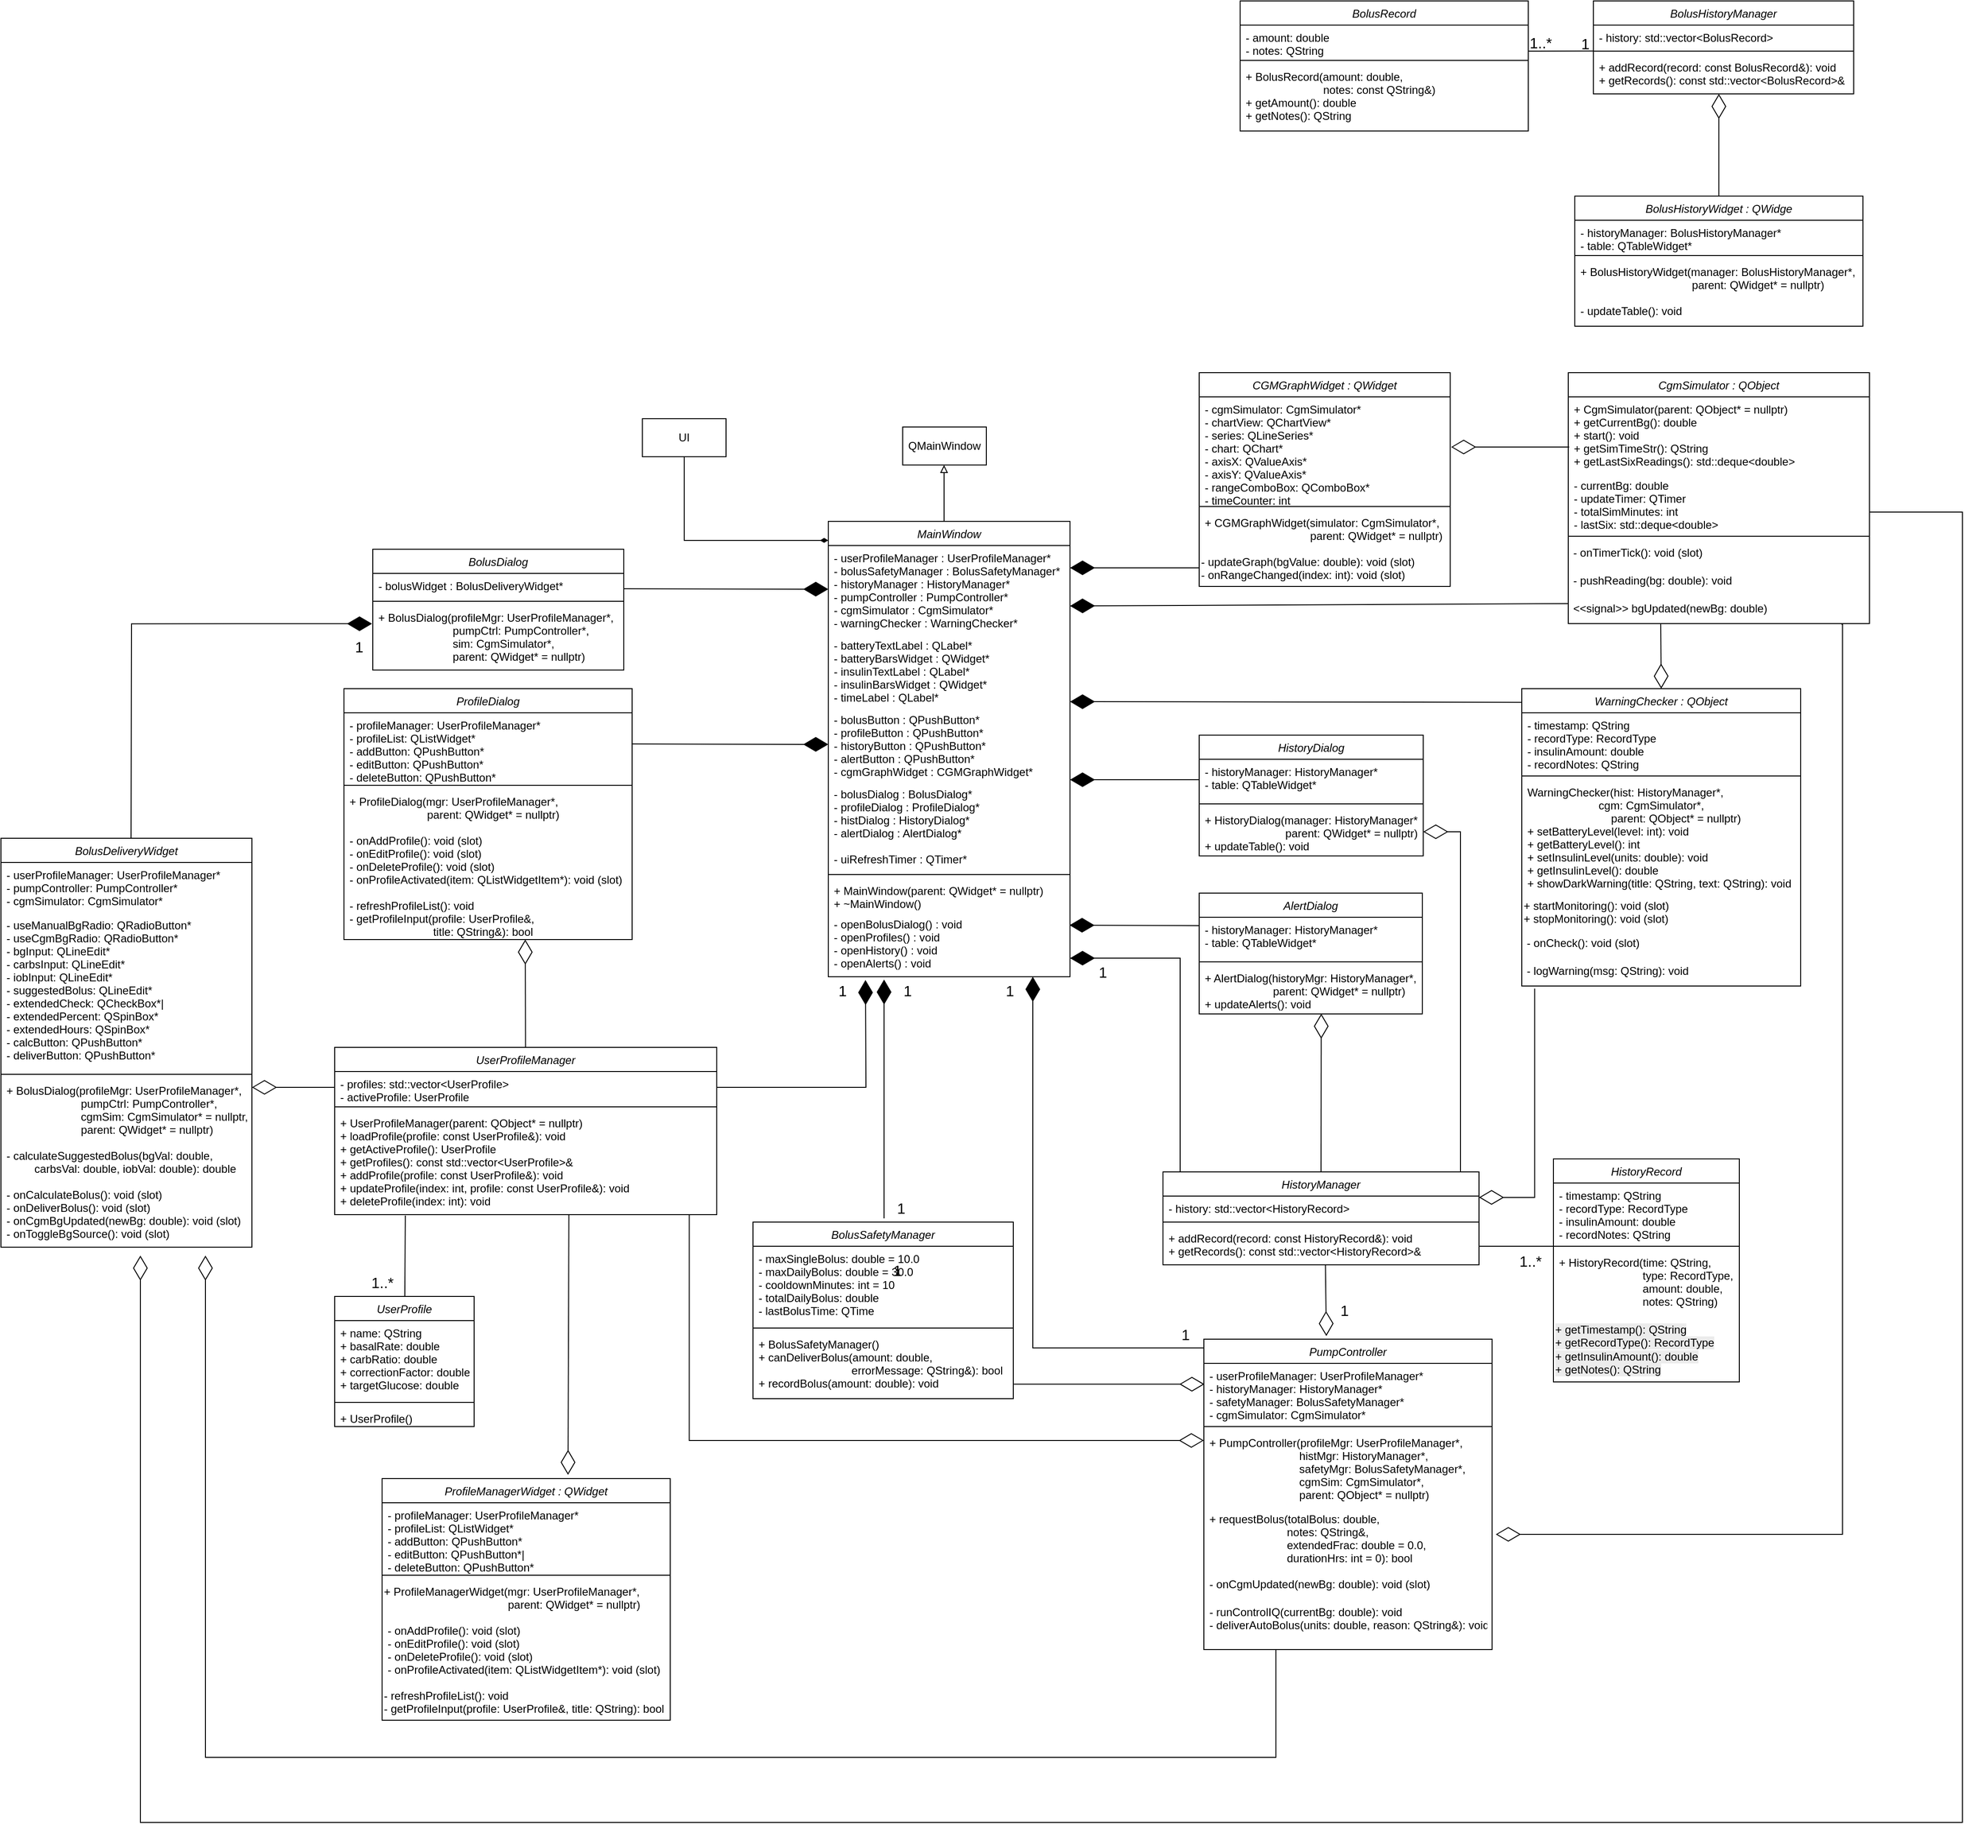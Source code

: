 <mxfile version="26.2.9">
  <diagram id="C5RBs43oDa-KdzZeNtuy" name="Page-1">
    <mxGraphModel dx="8947" dy="5069" grid="1" gridSize="10" guides="1" tooltips="1" connect="1" arrows="1" fold="1" page="1" pageScale="1" pageWidth="827" pageHeight="1169" math="0" shadow="0">
      <root>
        <mxCell id="WIyWlLk6GJQsqaUBKTNV-0" />
        <mxCell id="WIyWlLk6GJQsqaUBKTNV-1" parent="WIyWlLk6GJQsqaUBKTNV-0" />
        <mxCell id="zkfFHV4jXpPFQw0GAbJ--0" value="MainWindow" style="swimlane;fontStyle=2;align=center;verticalAlign=top;childLayout=stackLayout;horizontal=1;startSize=26;horizontalStack=0;resizeParent=1;resizeLast=0;collapsible=1;marginBottom=0;rounded=0;shadow=0;strokeWidth=1;" parent="WIyWlLk6GJQsqaUBKTNV-1" vertex="1">
          <mxGeometry x="246" y="-30" width="260" height="490" as="geometry">
            <mxRectangle x="320" y="-250" width="160" height="26" as="alternateBounds" />
          </mxGeometry>
        </mxCell>
        <mxCell id="zkfFHV4jXpPFQw0GAbJ--3" value=" - userProfileManager : UserProfileManager*&#xa;- bolusSafetyManager : BolusSafetyManager*&#xa;- historyManager : HistoryManager*&#xa;- pumpController : PumpController*&#xa;- cgmSimulator : CgmSimulator*&#xa;- warningChecker : WarningChecker* " style="text;align=left;verticalAlign=top;spacingLeft=4;spacingRight=4;overflow=hidden;rotatable=0;points=[[0,0.5],[1,0.5]];portConstraint=eastwest;rounded=0;shadow=0;html=0;" parent="zkfFHV4jXpPFQw0GAbJ--0" vertex="1">
          <mxGeometry y="26" width="260" height="94" as="geometry" />
        </mxCell>
        <mxCell id="g5bUQ8X5kmpgbpuJ4TmE-10" value="- batteryTextLabel : QLabel*&#xa;- batteryBarsWidget : QWidget*&#xa;- insulinTextLabel : QLabel*&#xa;- insulinBarsWidget : QWidget* &#xa;- timeLabel : QLabel*" style="text;align=left;verticalAlign=top;spacingLeft=4;spacingRight=4;overflow=hidden;rotatable=0;points=[[0,0.5],[1,0.5]];portConstraint=eastwest;" parent="zkfFHV4jXpPFQw0GAbJ--0" vertex="1">
          <mxGeometry y="120" width="260" height="80" as="geometry" />
        </mxCell>
        <mxCell id="g5bUQ8X5kmpgbpuJ4TmE-12" value="- bolusButton : QPushButton* &#xa;- profileButton : QPushButton* &#xa;- historyButton : QPushButton* &#xa;- alertButton : QPushButton* &#xa;- cgmGraphWidget : CGMGraphWidget*" style="text;align=left;verticalAlign=top;spacingLeft=4;spacingRight=4;overflow=hidden;rotatable=0;points=[[0,0.5],[1,0.5]];portConstraint=eastwest;" parent="zkfFHV4jXpPFQw0GAbJ--0" vertex="1">
          <mxGeometry y="200" width="260" height="80" as="geometry" />
        </mxCell>
        <mxCell id="g5bUQ8X5kmpgbpuJ4TmE-15" value="- bolusDialog : BolusDialog* &#xa;- profileDialog : ProfileDialog* &#xa;- histDialog : HistoryDialog* &#xa;- alertDialog : AlertDialog*" style="text;align=left;verticalAlign=top;spacingLeft=4;spacingRight=4;overflow=hidden;rotatable=0;points=[[0,0.5],[1,0.5]];portConstraint=eastwest;" parent="zkfFHV4jXpPFQw0GAbJ--0" vertex="1">
          <mxGeometry y="280" width="260" height="70" as="geometry" />
        </mxCell>
        <mxCell id="g5bUQ8X5kmpgbpuJ4TmE-17" value="- uiRefreshTimer : QTimer*" style="text;align=left;verticalAlign=top;spacingLeft=4;spacingRight=4;overflow=hidden;rotatable=0;points=[[0,0.5],[1,0.5]];portConstraint=eastwest;" parent="zkfFHV4jXpPFQw0GAbJ--0" vertex="1">
          <mxGeometry y="350" width="260" height="26" as="geometry" />
        </mxCell>
        <mxCell id="zkfFHV4jXpPFQw0GAbJ--4" value="" style="line;html=1;strokeWidth=1;align=left;verticalAlign=middle;spacingTop=-1;spacingLeft=3;spacingRight=3;rotatable=0;labelPosition=right;points=[];portConstraint=eastwest;" parent="zkfFHV4jXpPFQw0GAbJ--0" vertex="1">
          <mxGeometry y="376" width="260" height="8" as="geometry" />
        </mxCell>
        <mxCell id="g5bUQ8X5kmpgbpuJ4TmE-22" value="+ MainWindow(parent: QWidget* = nullptr)&#xa;+ ~MainWindow()" style="text;align=left;verticalAlign=top;spacingLeft=4;spacingRight=4;overflow=hidden;rotatable=0;points=[[0,0.5],[1,0.5]];portConstraint=eastwest;" parent="zkfFHV4jXpPFQw0GAbJ--0" vertex="1">
          <mxGeometry y="384" width="260" height="36" as="geometry" />
        </mxCell>
        <mxCell id="g5bUQ8X5kmpgbpuJ4TmE-9" value="- openBolusDialog() : void&#xa;- openProfiles() : void &#xa;- openHistory() : void &#xa;- openAlerts() : void &#xa;- updateTime() : void" style="text;align=left;verticalAlign=top;spacingLeft=4;spacingRight=4;overflow=hidden;rotatable=0;points=[[0,0.5],[1,0.5]];portConstraint=eastwest;" parent="zkfFHV4jXpPFQw0GAbJ--0" vertex="1">
          <mxGeometry y="420" width="260" height="60" as="geometry" />
        </mxCell>
        <mxCell id="g5bUQ8X5kmpgbpuJ4TmE-48" value="BolusDialog" style="swimlane;fontStyle=2;align=center;verticalAlign=top;childLayout=stackLayout;horizontal=1;startSize=26;horizontalStack=0;resizeParent=1;resizeLast=0;collapsible=1;marginBottom=0;rounded=0;shadow=0;strokeWidth=1;" parent="WIyWlLk6GJQsqaUBKTNV-1" vertex="1">
          <mxGeometry x="-244" width="270" height="130" as="geometry">
            <mxRectangle x="-100" y="194" width="160" height="26" as="alternateBounds" />
          </mxGeometry>
        </mxCell>
        <mxCell id="g5bUQ8X5kmpgbpuJ4TmE-53" value="- bolusWidget : BolusDeliveryWidget*" style="text;align=left;verticalAlign=top;spacingLeft=4;spacingRight=4;overflow=hidden;rotatable=0;points=[[0,0.5],[1,0.5]];portConstraint=eastwest;" parent="g5bUQ8X5kmpgbpuJ4TmE-48" vertex="1">
          <mxGeometry y="26" width="270" height="26" as="geometry" />
        </mxCell>
        <mxCell id="g5bUQ8X5kmpgbpuJ4TmE-54" value="" style="line;html=1;strokeWidth=1;align=left;verticalAlign=middle;spacingTop=-1;spacingLeft=3;spacingRight=3;rotatable=0;labelPosition=right;points=[];portConstraint=eastwest;" parent="g5bUQ8X5kmpgbpuJ4TmE-48" vertex="1">
          <mxGeometry y="52" width="270" height="8" as="geometry" />
        </mxCell>
        <mxCell id="g5bUQ8X5kmpgbpuJ4TmE-57" value="+ BolusDialog(profileMgr: UserProfileManager*, &#xa;                        pumpCtrl: PumpController*, &#xa;                        sim: CgmSimulator*, &#xa;                        parent: QWidget* = nullptr)" style="text;align=left;verticalAlign=top;spacingLeft=4;spacingRight=4;overflow=hidden;rotatable=0;points=[[0,0.5],[1,0.5]];portConstraint=eastwest;" parent="g5bUQ8X5kmpgbpuJ4TmE-48" vertex="1">
          <mxGeometry y="60" width="270" height="70" as="geometry" />
        </mxCell>
        <mxCell id="g5bUQ8X5kmpgbpuJ4TmE-60" value="BolusDeliveryWidget" style="swimlane;fontStyle=2;align=center;verticalAlign=top;childLayout=stackLayout;horizontal=1;startSize=26;horizontalStack=0;resizeParent=1;resizeLast=0;collapsible=1;marginBottom=0;rounded=0;shadow=0;strokeWidth=1;" parent="WIyWlLk6GJQsqaUBKTNV-1" vertex="1">
          <mxGeometry x="-644" y="311" width="270" height="440" as="geometry">
            <mxRectangle x="-390" y="194" width="160" height="26" as="alternateBounds" />
          </mxGeometry>
        </mxCell>
        <mxCell id="g5bUQ8X5kmpgbpuJ4TmE-61" value="- userProfileManager: UserProfileManager*&#xa;- pumpController: PumpController*&#xa;- cgmSimulator: CgmSimulator*" style="text;align=left;verticalAlign=top;spacingLeft=4;spacingRight=4;overflow=hidden;rotatable=0;points=[[0,0.5],[1,0.5]];portConstraint=eastwest;" parent="g5bUQ8X5kmpgbpuJ4TmE-60" vertex="1">
          <mxGeometry y="26" width="270" height="54" as="geometry" />
        </mxCell>
        <mxCell id="g5bUQ8X5kmpgbpuJ4TmE-65" value="- useManualBgRadio: QRadioButton*&#xa;- useCgmBgRadio: QRadioButton*&#xa;- bgInput: QLineEdit*&#xa;- carbsInput: QLineEdit*&#xa;- iobInput: QLineEdit*&#xa;- suggestedBolus: QLineEdit*&#xa;- extendedCheck: QCheckBox*|&#xa;- extendedPercent: QSpinBox*&#xa;- extendedHours: QSpinBox*&#xa;- calcButton: QPushButton*&#xa;- deliverButton: QPushButton*" style="text;align=left;verticalAlign=top;spacingLeft=4;spacingRight=4;overflow=hidden;rotatable=0;points=[[0,0.5],[1,0.5]];portConstraint=eastwest;" parent="g5bUQ8X5kmpgbpuJ4TmE-60" vertex="1">
          <mxGeometry y="80" width="270" height="170" as="geometry" />
        </mxCell>
        <mxCell id="g5bUQ8X5kmpgbpuJ4TmE-62" value="" style="line;html=1;strokeWidth=1;align=left;verticalAlign=middle;spacingTop=-1;spacingLeft=3;spacingRight=3;rotatable=0;labelPosition=right;points=[];portConstraint=eastwest;" parent="g5bUQ8X5kmpgbpuJ4TmE-60" vertex="1">
          <mxGeometry y="250" width="270" height="8" as="geometry" />
        </mxCell>
        <mxCell id="g5bUQ8X5kmpgbpuJ4TmE-63" value="+ BolusDialog(profileMgr: UserProfileManager*, &#xa;                        pumpCtrl: PumpController*, &#xa;                        cgmSim: CgmSimulator* = nullptr,&#xa;                        parent: QWidget* = nullptr)" style="text;align=left;verticalAlign=top;spacingLeft=4;spacingRight=4;overflow=hidden;rotatable=0;points=[[0,0.5],[1,0.5]];portConstraint=eastwest;" parent="g5bUQ8X5kmpgbpuJ4TmE-60" vertex="1">
          <mxGeometry y="258" width="270" height="70" as="geometry" />
        </mxCell>
        <mxCell id="g5bUQ8X5kmpgbpuJ4TmE-66" value="- calculateSuggestedBolus(bgVal: double,&#xa;         carbsVal: double, iobVal: double): double" style="text;align=left;verticalAlign=top;spacingLeft=4;spacingRight=4;overflow=hidden;rotatable=0;points=[[0,0.5],[1,0.5]];portConstraint=eastwest;" parent="g5bUQ8X5kmpgbpuJ4TmE-60" vertex="1">
          <mxGeometry y="328" width="270" height="42" as="geometry" />
        </mxCell>
        <mxCell id="g5bUQ8X5kmpgbpuJ4TmE-82" value="- onCalculateBolus(): void (slot)&#xa;- onDeliverBolus(): void (slot)&#xa;- onCgmBgUpdated(newBg: double): void (slot)&#xa;- onToggleBgSource(): void (slot)" style="text;align=left;verticalAlign=top;spacingLeft=4;spacingRight=4;overflow=hidden;rotatable=0;points=[[0,0.5],[1,0.5]];portConstraint=eastwest;" parent="g5bUQ8X5kmpgbpuJ4TmE-60" vertex="1">
          <mxGeometry y="370" width="270" height="70" as="geometry" />
        </mxCell>
        <mxCell id="g5bUQ8X5kmpgbpuJ4TmE-68" value="PumpController" style="swimlane;fontStyle=2;align=center;verticalAlign=top;childLayout=stackLayout;horizontal=1;startSize=26;horizontalStack=0;resizeParent=1;resizeLast=0;collapsible=1;marginBottom=0;rounded=0;shadow=0;strokeWidth=1;" parent="WIyWlLk6GJQsqaUBKTNV-1" vertex="1">
          <mxGeometry x="650" y="850" width="310" height="334" as="geometry">
            <mxRectangle x="590" y="320" width="160" height="26" as="alternateBounds" />
          </mxGeometry>
        </mxCell>
        <mxCell id="g5bUQ8X5kmpgbpuJ4TmE-69" value="- userProfileManager: UserProfileManager*&#xa;- historyManager: HistoryManager*&#xa;- safetyManager: BolusSafetyManager*&#xa;- cgmSimulator: CgmSimulator*" style="text;align=left;verticalAlign=top;spacingLeft=4;spacingRight=4;overflow=hidden;rotatable=0;points=[[0,0.5],[1,0.5]];portConstraint=eastwest;" parent="g5bUQ8X5kmpgbpuJ4TmE-68" vertex="1">
          <mxGeometry y="26" width="310" height="64" as="geometry" />
        </mxCell>
        <mxCell id="g5bUQ8X5kmpgbpuJ4TmE-71" value="" style="line;html=1;strokeWidth=1;align=left;verticalAlign=middle;spacingTop=-1;spacingLeft=3;spacingRight=3;rotatable=0;labelPosition=right;points=[];portConstraint=eastwest;" parent="g5bUQ8X5kmpgbpuJ4TmE-68" vertex="1">
          <mxGeometry y="90" width="310" height="8" as="geometry" />
        </mxCell>
        <mxCell id="g5bUQ8X5kmpgbpuJ4TmE-70" value="+ PumpController(profileMgr: UserProfileManager*,&#xa;                             histMgr: HistoryManager*,&#xa;                             safetyMgr: BolusSafetyManager*,&#xa;                             cgmSim: CgmSimulator*,&#xa;                             parent: QObject* = nullptr)" style="text;align=left;verticalAlign=top;spacingLeft=4;spacingRight=4;overflow=hidden;rotatable=0;points=[[0,0.5],[1,0.5]];portConstraint=eastwest;" parent="g5bUQ8X5kmpgbpuJ4TmE-68" vertex="1">
          <mxGeometry y="98" width="310" height="82" as="geometry" />
        </mxCell>
        <mxCell id="g5bUQ8X5kmpgbpuJ4TmE-72" value="+ requestBolus(totalBolus: double,&#xa;                         notes: QString&amp;,&#xa;                         extendedFrac: double = 0.0,&#xa;                         durationHrs: int = 0): bool" style="text;align=left;verticalAlign=top;spacingLeft=4;spacingRight=4;overflow=hidden;rotatable=0;points=[[0,0.5],[1,0.5]];portConstraint=eastwest;" parent="g5bUQ8X5kmpgbpuJ4TmE-68" vertex="1">
          <mxGeometry y="180" width="310" height="70" as="geometry" />
        </mxCell>
        <mxCell id="g5bUQ8X5kmpgbpuJ4TmE-83" value="- onCgmUpdated(newBg: double): void (slot)" style="text;align=left;verticalAlign=top;spacingLeft=4;spacingRight=4;overflow=hidden;rotatable=0;points=[[0,0.5],[1,0.5]];portConstraint=eastwest;" parent="g5bUQ8X5kmpgbpuJ4TmE-68" vertex="1">
          <mxGeometry y="250" width="310" height="30" as="geometry" />
        </mxCell>
        <mxCell id="g5bUQ8X5kmpgbpuJ4TmE-73" value="- runControlIQ(currentBg: double): void&#xa;- deliverAutoBolus(units: double, reason: QString&amp;): void" style="text;align=left;verticalAlign=top;spacingLeft=4;spacingRight=4;overflow=hidden;rotatable=0;points=[[0,0.5],[1,0.5]];portConstraint=eastwest;" parent="g5bUQ8X5kmpgbpuJ4TmE-68" vertex="1">
          <mxGeometry y="280" width="310" height="42" as="geometry" />
        </mxCell>
        <mxCell id="g5bUQ8X5kmpgbpuJ4TmE-76" value="ProfileDialog" style="swimlane;fontStyle=2;align=center;verticalAlign=top;childLayout=stackLayout;horizontal=1;startSize=26;horizontalStack=0;resizeParent=1;resizeLast=0;collapsible=1;marginBottom=0;rounded=0;shadow=0;strokeWidth=1;" parent="WIyWlLk6GJQsqaUBKTNV-1" vertex="1">
          <mxGeometry x="-275" y="150" width="310" height="270" as="geometry">
            <mxRectangle x="-70" y="82" width="160" height="26" as="alternateBounds" />
          </mxGeometry>
        </mxCell>
        <mxCell id="g5bUQ8X5kmpgbpuJ4TmE-77" value="- profileManager: UserProfileManager*&#xa;- profileList: QListWidget*&#xa;- addButton: QPushButton*&#xa;- editButton: QPushButton*&#xa;- deleteButton: QPushButton*" style="text;align=left;verticalAlign=top;spacingLeft=4;spacingRight=4;overflow=hidden;rotatable=0;points=[[0,0.5],[1,0.5]];portConstraint=eastwest;" parent="g5bUQ8X5kmpgbpuJ4TmE-76" vertex="1">
          <mxGeometry y="26" width="310" height="74" as="geometry" />
        </mxCell>
        <mxCell id="g5bUQ8X5kmpgbpuJ4TmE-78" value="" style="line;html=1;strokeWidth=1;align=left;verticalAlign=middle;spacingTop=-1;spacingLeft=3;spacingRight=3;rotatable=0;labelPosition=right;points=[];portConstraint=eastwest;" parent="g5bUQ8X5kmpgbpuJ4TmE-76" vertex="1">
          <mxGeometry y="100" width="310" height="8" as="geometry" />
        </mxCell>
        <mxCell id="g5bUQ8X5kmpgbpuJ4TmE-81" value="+ ProfileDialog(mgr: UserProfileManager*,&#xa;                         parent: QWidget* = nullptr)" style="text;align=left;verticalAlign=top;spacingLeft=4;spacingRight=4;overflow=hidden;rotatable=0;points=[[0,0.5],[1,0.5]];portConstraint=eastwest;" parent="g5bUQ8X5kmpgbpuJ4TmE-76" vertex="1">
          <mxGeometry y="108" width="310" height="42" as="geometry" />
        </mxCell>
        <mxCell id="g5bUQ8X5kmpgbpuJ4TmE-79" value="- onAddProfile(): void (slot)&#xa;- onEditProfile(): void (slot)&#xa;- onDeleteProfile(): void (slot)&#xa;- onProfileActivated(item: QListWidgetItem*): void (slot)" style="text;align=left;verticalAlign=top;spacingLeft=4;spacingRight=4;overflow=hidden;rotatable=0;points=[[0,0.5],[1,0.5]];portConstraint=eastwest;" parent="g5bUQ8X5kmpgbpuJ4TmE-76" vertex="1">
          <mxGeometry y="150" width="310" height="70" as="geometry" />
        </mxCell>
        <mxCell id="g5bUQ8X5kmpgbpuJ4TmE-80" value="- refreshProfileList(): void&#xa;- getProfileInput(profile: UserProfile&amp;,&#xa;                           title: QString&amp;): bool" style="text;align=left;verticalAlign=top;spacingLeft=4;spacingRight=4;overflow=hidden;rotatable=0;points=[[0,0.5],[1,0.5]];portConstraint=eastwest;" parent="g5bUQ8X5kmpgbpuJ4TmE-76" vertex="1">
          <mxGeometry y="220" width="310" height="50" as="geometry" />
        </mxCell>
        <mxCell id="g5bUQ8X5kmpgbpuJ4TmE-84" value="UserProfileManager" style="swimlane;fontStyle=2;align=center;verticalAlign=top;childLayout=stackLayout;horizontal=1;startSize=26;horizontalStack=0;resizeParent=1;resizeLast=0;collapsible=1;marginBottom=0;rounded=0;shadow=0;strokeWidth=1;" parent="WIyWlLk6GJQsqaUBKTNV-1" vertex="1">
          <mxGeometry x="-285" y="536" width="411" height="180" as="geometry">
            <mxRectangle x="-70" y="310" width="160" height="26" as="alternateBounds" />
          </mxGeometry>
        </mxCell>
        <mxCell id="g5bUQ8X5kmpgbpuJ4TmE-85" value="- profiles: std::vector&lt;UserProfile&gt;&#xa;- activeProfile: UserProfile" style="text;align=left;verticalAlign=top;spacingLeft=4;spacingRight=4;overflow=hidden;rotatable=0;points=[[0,0.5],[1,0.5]];portConstraint=eastwest;" parent="g5bUQ8X5kmpgbpuJ4TmE-84" vertex="1">
          <mxGeometry y="26" width="411" height="34" as="geometry" />
        </mxCell>
        <mxCell id="g5bUQ8X5kmpgbpuJ4TmE-86" value="" style="line;html=1;strokeWidth=1;align=left;verticalAlign=middle;spacingTop=-1;spacingLeft=3;spacingRight=3;rotatable=0;labelPosition=right;points=[];portConstraint=eastwest;" parent="g5bUQ8X5kmpgbpuJ4TmE-84" vertex="1">
          <mxGeometry y="60" width="411" height="8" as="geometry" />
        </mxCell>
        <mxCell id="g5bUQ8X5kmpgbpuJ4TmE-88" value="+ UserProfileManager(parent: QObject* = nullptr)&#xa;+ loadProfile(profile: const UserProfile&amp;): void&#xa;+ getActiveProfile(): UserProfile&#xa;+ getProfiles(): const std::vector&lt;UserProfile&gt;&amp;&#xa;+ addProfile(profile: const UserProfile&amp;): void&#xa;+ updateProfile(index: int, profile: const UserProfile&amp;): void&#xa;+ deleteProfile(index: int): void" style="text;align=left;verticalAlign=top;spacingLeft=4;spacingRight=4;overflow=hidden;rotatable=0;points=[[0,0.5],[1,0.5]];portConstraint=eastwest;" parent="g5bUQ8X5kmpgbpuJ4TmE-84" vertex="1">
          <mxGeometry y="68" width="411" height="112" as="geometry" />
        </mxCell>
        <mxCell id="g5bUQ8X5kmpgbpuJ4TmE-90" value="UserProfile" style="swimlane;fontStyle=2;align=center;verticalAlign=top;childLayout=stackLayout;horizontal=1;startSize=26;horizontalStack=0;resizeParent=1;resizeLast=0;collapsible=1;marginBottom=0;rounded=0;shadow=0;strokeWidth=1;" parent="WIyWlLk6GJQsqaUBKTNV-1" vertex="1">
          <mxGeometry x="-285" y="804" width="150" height="140" as="geometry">
            <mxRectangle x="-180" y="700" width="160" height="26" as="alternateBounds" />
          </mxGeometry>
        </mxCell>
        <mxCell id="g5bUQ8X5kmpgbpuJ4TmE-91" value="+ name: QString&#xa;+ basalRate: double&#xa;+ carbRatio: double&#xa;+ correctionFactor: double&#xa;+ targetGlucose: double" style="text;align=left;verticalAlign=top;spacingLeft=4;spacingRight=4;overflow=hidden;rotatable=0;points=[[0,0.5],[1,0.5]];portConstraint=eastwest;" parent="g5bUQ8X5kmpgbpuJ4TmE-90" vertex="1">
          <mxGeometry y="26" width="150" height="84" as="geometry" />
        </mxCell>
        <mxCell id="g5bUQ8X5kmpgbpuJ4TmE-92" value="" style="line;html=1;strokeWidth=1;align=left;verticalAlign=middle;spacingTop=-1;spacingLeft=3;spacingRight=3;rotatable=0;labelPosition=right;points=[];portConstraint=eastwest;" parent="g5bUQ8X5kmpgbpuJ4TmE-90" vertex="1">
          <mxGeometry y="110" width="150" height="8" as="geometry" />
        </mxCell>
        <mxCell id="g5bUQ8X5kmpgbpuJ4TmE-93" value="+ UserProfile()" style="text;align=left;verticalAlign=top;spacingLeft=4;spacingRight=4;overflow=hidden;rotatable=0;points=[[0,0.5],[1,0.5]];portConstraint=eastwest;" parent="g5bUQ8X5kmpgbpuJ4TmE-90" vertex="1">
          <mxGeometry y="118" width="150" height="22" as="geometry" />
        </mxCell>
        <mxCell id="g5bUQ8X5kmpgbpuJ4TmE-95" value="BolusSafetyManager" style="swimlane;fontStyle=2;align=center;verticalAlign=top;childLayout=stackLayout;horizontal=1;startSize=26;horizontalStack=0;resizeParent=1;resizeLast=0;collapsible=1;marginBottom=0;rounded=0;shadow=0;strokeWidth=1;" parent="WIyWlLk6GJQsqaUBKTNV-1" vertex="1">
          <mxGeometry x="165" y="724" width="280" height="190" as="geometry">
            <mxRectangle x="300" y="400" width="160" height="26" as="alternateBounds" />
          </mxGeometry>
        </mxCell>
        <mxCell id="g5bUQ8X5kmpgbpuJ4TmE-96" value="- maxSingleBolus: double = 10.0&#xa;- maxDailyBolus: double = 30.0&#xa;- cooldownMinutes: int = 10&#xa;- totalDailyBolus: double&#xa;- lastBolusTime: QTime" style="text;align=left;verticalAlign=top;spacingLeft=4;spacingRight=4;overflow=hidden;rotatable=0;points=[[0,0.5],[1,0.5]];portConstraint=eastwest;" parent="g5bUQ8X5kmpgbpuJ4TmE-95" vertex="1">
          <mxGeometry y="26" width="280" height="84" as="geometry" />
        </mxCell>
        <mxCell id="g5bUQ8X5kmpgbpuJ4TmE-97" value="" style="line;html=1;strokeWidth=1;align=left;verticalAlign=middle;spacingTop=-1;spacingLeft=3;spacingRight=3;rotatable=0;labelPosition=right;points=[];portConstraint=eastwest;" parent="g5bUQ8X5kmpgbpuJ4TmE-95" vertex="1">
          <mxGeometry y="110" width="280" height="8" as="geometry" />
        </mxCell>
        <mxCell id="g5bUQ8X5kmpgbpuJ4TmE-98" value="+ BolusSafetyManager()&#xa;+ canDeliverBolus(amount: double,&#xa;                              errorMessage: QString&amp;): bool&#xa;+ recordBolus(amount: double): void" style="text;align=left;verticalAlign=top;spacingLeft=4;spacingRight=4;overflow=hidden;rotatable=0;points=[[0,0.5],[1,0.5]];portConstraint=eastwest;" parent="g5bUQ8X5kmpgbpuJ4TmE-95" vertex="1">
          <mxGeometry y="118" width="280" height="72" as="geometry" />
        </mxCell>
        <mxCell id="g5bUQ8X5kmpgbpuJ4TmE-99" value="HistoryDialog" style="swimlane;fontStyle=2;align=center;verticalAlign=top;childLayout=stackLayout;horizontal=1;startSize=26;horizontalStack=0;resizeParent=1;resizeLast=0;collapsible=1;marginBottom=0;rounded=0;shadow=0;strokeWidth=1;" parent="WIyWlLk6GJQsqaUBKTNV-1" vertex="1">
          <mxGeometry x="645" y="200" width="241" height="130" as="geometry">
            <mxRectangle x="-70" y="20" width="160" height="26" as="alternateBounds" />
          </mxGeometry>
        </mxCell>
        <mxCell id="g5bUQ8X5kmpgbpuJ4TmE-100" value="- historyManager: HistoryManager*&#xa;- table: QTableWidget*" style="text;align=left;verticalAlign=top;spacingLeft=4;spacingRight=4;overflow=hidden;rotatable=0;points=[[0,0.5],[1,0.5]];portConstraint=eastwest;" parent="g5bUQ8X5kmpgbpuJ4TmE-99" vertex="1">
          <mxGeometry y="26" width="241" height="44" as="geometry" />
        </mxCell>
        <mxCell id="g5bUQ8X5kmpgbpuJ4TmE-101" value="" style="line;html=1;strokeWidth=1;align=left;verticalAlign=middle;spacingTop=-1;spacingLeft=3;spacingRight=3;rotatable=0;labelPosition=right;points=[];portConstraint=eastwest;" parent="g5bUQ8X5kmpgbpuJ4TmE-99" vertex="1">
          <mxGeometry y="70" width="241" height="8" as="geometry" />
        </mxCell>
        <mxCell id="g5bUQ8X5kmpgbpuJ4TmE-102" value="+ HistoryDialog(manager: HistoryManager*,&#xa;                          parent: QWidget* = nullptr)&#xa;+ updateTable(): void" style="text;align=left;verticalAlign=top;spacingLeft=4;spacingRight=4;overflow=hidden;rotatable=0;points=[[0,0.5],[1,0.5]];portConstraint=eastwest;" parent="g5bUQ8X5kmpgbpuJ4TmE-99" vertex="1">
          <mxGeometry y="78" width="241" height="52" as="geometry" />
        </mxCell>
        <mxCell id="g5bUQ8X5kmpgbpuJ4TmE-103" value="AlertDialog" style="swimlane;fontStyle=2;align=center;verticalAlign=top;childLayout=stackLayout;horizontal=1;startSize=26;horizontalStack=0;resizeParent=1;resizeLast=0;collapsible=1;marginBottom=0;rounded=0;shadow=0;strokeWidth=1;" parent="WIyWlLk6GJQsqaUBKTNV-1" vertex="1">
          <mxGeometry x="645" y="370" width="240" height="130" as="geometry">
            <mxRectangle x="-130" y="-340" width="160" height="26" as="alternateBounds" />
          </mxGeometry>
        </mxCell>
        <mxCell id="g5bUQ8X5kmpgbpuJ4TmE-104" value="- historyManager: HistoryManager*&#xa;- table: QTableWidget*" style="text;align=left;verticalAlign=top;spacingLeft=4;spacingRight=4;overflow=hidden;rotatable=0;points=[[0,0.5],[1,0.5]];portConstraint=eastwest;" parent="g5bUQ8X5kmpgbpuJ4TmE-103" vertex="1">
          <mxGeometry y="26" width="240" height="44" as="geometry" />
        </mxCell>
        <mxCell id="g5bUQ8X5kmpgbpuJ4TmE-105" value="" style="line;html=1;strokeWidth=1;align=left;verticalAlign=middle;spacingTop=-1;spacingLeft=3;spacingRight=3;rotatable=0;labelPosition=right;points=[];portConstraint=eastwest;" parent="g5bUQ8X5kmpgbpuJ4TmE-103" vertex="1">
          <mxGeometry y="70" width="240" height="8" as="geometry" />
        </mxCell>
        <mxCell id="g5bUQ8X5kmpgbpuJ4TmE-106" value="+ AlertDialog(historyMgr: HistoryManager*,&#xa;                      parent: QWidget* = nullptr)&#xa;+ updateAlerts(): void" style="text;align=left;verticalAlign=top;spacingLeft=4;spacingRight=4;overflow=hidden;rotatable=0;points=[[0,0.5],[1,0.5]];portConstraint=eastwest;" parent="g5bUQ8X5kmpgbpuJ4TmE-103" vertex="1">
          <mxGeometry y="78" width="240" height="52" as="geometry" />
        </mxCell>
        <mxCell id="g5bUQ8X5kmpgbpuJ4TmE-107" value="HistoryManager" style="swimlane;fontStyle=2;align=center;verticalAlign=top;childLayout=stackLayout;horizontal=1;startSize=26;horizontalStack=0;resizeParent=1;resizeLast=0;collapsible=1;marginBottom=0;rounded=0;shadow=0;strokeWidth=1;" parent="WIyWlLk6GJQsqaUBKTNV-1" vertex="1">
          <mxGeometry x="606" y="670" width="340" height="100" as="geometry">
            <mxRectangle x="380" y="330" width="160" height="26" as="alternateBounds" />
          </mxGeometry>
        </mxCell>
        <mxCell id="g5bUQ8X5kmpgbpuJ4TmE-108" value="- history: std::vector&lt;HistoryRecord&gt;" style="text;align=left;verticalAlign=top;spacingLeft=4;spacingRight=4;overflow=hidden;rotatable=0;points=[[0,0.5],[1,0.5]];portConstraint=eastwest;" parent="g5bUQ8X5kmpgbpuJ4TmE-107" vertex="1">
          <mxGeometry y="26" width="340" height="24" as="geometry" />
        </mxCell>
        <mxCell id="g5bUQ8X5kmpgbpuJ4TmE-109" value="" style="line;html=1;strokeWidth=1;align=left;verticalAlign=middle;spacingTop=-1;spacingLeft=3;spacingRight=3;rotatable=0;labelPosition=right;points=[];portConstraint=eastwest;" parent="g5bUQ8X5kmpgbpuJ4TmE-107" vertex="1">
          <mxGeometry y="50" width="340" height="8" as="geometry" />
        </mxCell>
        <mxCell id="g5bUQ8X5kmpgbpuJ4TmE-110" value="+ addRecord(record: const HistoryRecord&amp;): void&#xa;+ getRecords(): const std::vector&lt;HistoryRecord&gt;&amp;" style="text;align=left;verticalAlign=top;spacingLeft=4;spacingRight=4;overflow=hidden;rotatable=0;points=[[0,0.5],[1,0.5]];portConstraint=eastwest;" parent="g5bUQ8X5kmpgbpuJ4TmE-107" vertex="1">
          <mxGeometry y="58" width="340" height="42" as="geometry" />
        </mxCell>
        <mxCell id="g5bUQ8X5kmpgbpuJ4TmE-115" value="WarningChecker : QObject" style="swimlane;fontStyle=2;align=center;verticalAlign=top;childLayout=stackLayout;horizontal=1;startSize=26;horizontalStack=0;resizeParent=1;resizeLast=0;collapsible=1;marginBottom=0;rounded=0;shadow=0;strokeWidth=1;" parent="WIyWlLk6GJQsqaUBKTNV-1" vertex="1">
          <mxGeometry x="992" y="150" width="300" height="320" as="geometry">
            <mxRectangle x="860" y="-103" width="160" height="26" as="alternateBounds" />
          </mxGeometry>
        </mxCell>
        <mxCell id="g5bUQ8X5kmpgbpuJ4TmE-116" value="- timestamp: QString&#xa;- recordType: RecordType&#xa;- insulinAmount: double&#xa;- recordNotes: QString" style="text;align=left;verticalAlign=top;spacingLeft=4;spacingRight=4;overflow=hidden;rotatable=0;points=[[0,0.5],[1,0.5]];portConstraint=eastwest;" parent="g5bUQ8X5kmpgbpuJ4TmE-115" vertex="1">
          <mxGeometry y="26" width="300" height="64" as="geometry" />
        </mxCell>
        <mxCell id="g5bUQ8X5kmpgbpuJ4TmE-117" value="" style="line;html=1;strokeWidth=1;align=left;verticalAlign=middle;spacingTop=-1;spacingLeft=3;spacingRight=3;rotatable=0;labelPosition=right;points=[];portConstraint=eastwest;" parent="g5bUQ8X5kmpgbpuJ4TmE-115" vertex="1">
          <mxGeometry y="90" width="300" height="8" as="geometry" />
        </mxCell>
        <mxCell id="g5bUQ8X5kmpgbpuJ4TmE-118" value="WarningChecker(hist: HistoryManager*,&#xa;                           cgm: CgmSimulator*,&#xa;                           parent: QObject* = nullptr)&#xa;+ setBatteryLevel(level: int): void&#xa;+ getBatteryLevel(): int&#xa;+ setInsulinLevel(units: double): void&#xa;+ getInsulinLevel(): double&#xa;+ showDarkWarning(title: QString, text: QString): void" style="text;align=left;verticalAlign=top;spacingLeft=4;spacingRight=4;overflow=hidden;rotatable=0;points=[[0,0.5],[1,0.5]];portConstraint=eastwest;" parent="g5bUQ8X5kmpgbpuJ4TmE-115" vertex="1">
          <mxGeometry y="98" width="300" height="122" as="geometry" />
        </mxCell>
        <mxCell id="g5bUQ8X5kmpgbpuJ4TmE-120" value="&lt;div&gt;+ startMonitoring(): void (slot)&lt;/div&gt;&lt;div&gt;+ stopMonitoring(): void (slot)&lt;/div&gt;" style="text;whiteSpace=wrap;html=1;" parent="g5bUQ8X5kmpgbpuJ4TmE-115" vertex="1">
          <mxGeometry y="220" width="300" height="40" as="geometry" />
        </mxCell>
        <mxCell id="g5bUQ8X5kmpgbpuJ4TmE-121" value="&amp;nbsp;- onCheck(): void (slot)" style="text;whiteSpace=wrap;html=1;" parent="g5bUQ8X5kmpgbpuJ4TmE-115" vertex="1">
          <mxGeometry y="260" width="300" height="30" as="geometry" />
        </mxCell>
        <mxCell id="g5bUQ8X5kmpgbpuJ4TmE-122" value="&amp;nbsp;- logWarning(msg: QString): void" style="text;whiteSpace=wrap;html=1;" parent="g5bUQ8X5kmpgbpuJ4TmE-115" vertex="1">
          <mxGeometry y="290" width="300" height="30" as="geometry" />
        </mxCell>
        <mxCell id="g5bUQ8X5kmpgbpuJ4TmE-124" value="CGMGraphWidget : QWidget" style="swimlane;fontStyle=2;align=center;verticalAlign=top;childLayout=stackLayout;horizontal=1;startSize=26;horizontalStack=0;resizeParent=1;resizeLast=0;collapsible=1;marginBottom=0;rounded=0;shadow=0;strokeWidth=1;" parent="WIyWlLk6GJQsqaUBKTNV-1" vertex="1">
          <mxGeometry x="645" y="-190" width="270" height="230" as="geometry">
            <mxRectangle x="800" y="-310" width="160" height="26" as="alternateBounds" />
          </mxGeometry>
        </mxCell>
        <mxCell id="g5bUQ8X5kmpgbpuJ4TmE-125" value="- cgmSimulator: CgmSimulator*&#xa;- chartView: QChartView*&#xa;- series: QLineSeries*&#xa;- chart: QChart*&#xa;- axisX: QValueAxis*&#xa;- axisY: QValueAxis*&#xa;- rangeComboBox: QComboBox*&#xa;- timeCounter: int" style="text;align=left;verticalAlign=top;spacingLeft=4;spacingRight=4;overflow=hidden;rotatable=0;points=[[0,0.5],[1,0.5]];portConstraint=eastwest;" parent="g5bUQ8X5kmpgbpuJ4TmE-124" vertex="1">
          <mxGeometry y="26" width="270" height="114" as="geometry" />
        </mxCell>
        <mxCell id="g5bUQ8X5kmpgbpuJ4TmE-126" value="" style="line;html=1;strokeWidth=1;align=left;verticalAlign=middle;spacingTop=-1;spacingLeft=3;spacingRight=3;rotatable=0;labelPosition=right;points=[];portConstraint=eastwest;" parent="g5bUQ8X5kmpgbpuJ4TmE-124" vertex="1">
          <mxGeometry y="140" width="270" height="8" as="geometry" />
        </mxCell>
        <mxCell id="g5bUQ8X5kmpgbpuJ4TmE-127" value="+ CGMGraphWidget(simulator: CgmSimulator*,&#xa;                                  parent: QWidget* = nullptr)" style="text;align=left;verticalAlign=top;spacingLeft=4;spacingRight=4;overflow=hidden;rotatable=0;points=[[0,0.5],[1,0.5]];portConstraint=eastwest;" parent="g5bUQ8X5kmpgbpuJ4TmE-124" vertex="1">
          <mxGeometry y="148" width="270" height="42" as="geometry" />
        </mxCell>
        <mxCell id="g5bUQ8X5kmpgbpuJ4TmE-128" value="&lt;div&gt;- updateGraph(bgValue: double): void (slot)&lt;/div&gt;&lt;div&gt;- onRangeChanged(index: int): void (slot)&lt;/div&gt;" style="text;whiteSpace=wrap;html=1;" parent="g5bUQ8X5kmpgbpuJ4TmE-124" vertex="1">
          <mxGeometry y="190" width="270" height="40" as="geometry" />
        </mxCell>
        <mxCell id="g5bUQ8X5kmpgbpuJ4TmE-132" value="CgmSimulator : QObject" style="swimlane;fontStyle=2;align=center;verticalAlign=top;childLayout=stackLayout;horizontal=1;startSize=26;horizontalStack=0;resizeParent=1;resizeLast=0;collapsible=1;marginBottom=0;rounded=0;shadow=0;strokeWidth=1;" parent="WIyWlLk6GJQsqaUBKTNV-1" vertex="1">
          <mxGeometry x="1042" y="-190" width="324" height="270" as="geometry">
            <mxRectangle x="760" y="250" width="160" height="26" as="alternateBounds" />
          </mxGeometry>
        </mxCell>
        <mxCell id="g5bUQ8X5kmpgbpuJ4TmE-135" value="+ CgmSimulator(parent: QObject* = nullptr)&#xa;+ getCurrentBg(): double&#xa;+ start(): void&#xa;+ getSimTimeStr(): QString&#xa;+ getLastSixReadings(): std::deque&lt;double&gt;" style="text;align=left;verticalAlign=top;spacingLeft=4;spacingRight=4;overflow=hidden;rotatable=0;points=[[0,0.5],[1,0.5]];portConstraint=eastwest;" parent="g5bUQ8X5kmpgbpuJ4TmE-132" vertex="1">
          <mxGeometry y="26" width="324" height="82" as="geometry" />
        </mxCell>
        <mxCell id="g5bUQ8X5kmpgbpuJ4TmE-133" value="- currentBg: double&#xa;- updateTimer: QTimer&#xa;- totalSimMinutes: int&#xa;- lastSix: std::deque&lt;double&gt;" style="text;align=left;verticalAlign=top;spacingLeft=4;spacingRight=4;overflow=hidden;rotatable=0;points=[[0,0.5],[1,0.5]];portConstraint=eastwest;" parent="g5bUQ8X5kmpgbpuJ4TmE-132" vertex="1">
          <mxGeometry y="108" width="324" height="64" as="geometry" />
        </mxCell>
        <mxCell id="g5bUQ8X5kmpgbpuJ4TmE-134" value="" style="line;html=1;strokeWidth=1;align=left;verticalAlign=middle;spacingTop=-1;spacingLeft=3;spacingRight=3;rotatable=0;labelPosition=right;points=[];portConstraint=eastwest;" parent="g5bUQ8X5kmpgbpuJ4TmE-132" vertex="1">
          <mxGeometry y="172" width="324" height="8" as="geometry" />
        </mxCell>
        <mxCell id="g5bUQ8X5kmpgbpuJ4TmE-136" value="&amp;nbsp;- onTimerTick(): void (slot)" style="text;whiteSpace=wrap;html=1;" parent="g5bUQ8X5kmpgbpuJ4TmE-132" vertex="1">
          <mxGeometry y="180" width="324" height="30" as="geometry" />
        </mxCell>
        <mxCell id="g5bUQ8X5kmpgbpuJ4TmE-137" value="&amp;nbsp;- pushReading(bg: double): void" style="text;whiteSpace=wrap;html=1;" parent="g5bUQ8X5kmpgbpuJ4TmE-132" vertex="1">
          <mxGeometry y="210" width="324" height="30" as="geometry" />
        </mxCell>
        <mxCell id="g5bUQ8X5kmpgbpuJ4TmE-138" value="&amp;nbsp;&amp;lt;&amp;lt;signal&amp;gt;&amp;gt; bgUpdated(newBg: double)" style="text;whiteSpace=wrap;html=1;" parent="g5bUQ8X5kmpgbpuJ4TmE-132" vertex="1">
          <mxGeometry y="240" width="324" height="30" as="geometry" />
        </mxCell>
        <mxCell id="g5bUQ8X5kmpgbpuJ4TmE-143" value="ProfileManagerWidget : QWidget" style="swimlane;fontStyle=2;align=center;verticalAlign=top;childLayout=stackLayout;horizontal=1;startSize=26;horizontalStack=0;resizeParent=1;resizeLast=0;collapsible=1;marginBottom=0;rounded=0;shadow=0;strokeWidth=1;" parent="WIyWlLk6GJQsqaUBKTNV-1" vertex="1">
          <mxGeometry x="-234" y="1000" width="310" height="260" as="geometry">
            <mxRectangle x="-610" y="760" width="160" height="26" as="alternateBounds" />
          </mxGeometry>
        </mxCell>
        <mxCell id="g5bUQ8X5kmpgbpuJ4TmE-144" value="- profileManager: UserProfileManager*&#xa;- profileList: QListWidget*&#xa;- addButton: QPushButton*&#xa;- editButton: QPushButton*|&#xa;- deleteButton: QPushButton*" style="text;align=left;verticalAlign=top;spacingLeft=4;spacingRight=4;overflow=hidden;rotatable=0;points=[[0,0.5],[1,0.5]];portConstraint=eastwest;" parent="g5bUQ8X5kmpgbpuJ4TmE-143" vertex="1">
          <mxGeometry y="26" width="310" height="74" as="geometry" />
        </mxCell>
        <mxCell id="g5bUQ8X5kmpgbpuJ4TmE-145" value="" style="line;html=1;strokeWidth=1;align=left;verticalAlign=middle;spacingTop=-1;spacingLeft=3;spacingRight=3;rotatable=0;labelPosition=right;points=[];portConstraint=eastwest;" parent="g5bUQ8X5kmpgbpuJ4TmE-143" vertex="1">
          <mxGeometry y="100" width="310" height="8" as="geometry" />
        </mxCell>
        <mxCell id="g5bUQ8X5kmpgbpuJ4TmE-148" value="&lt;div&gt;+ ProfileManagerWidget(mgr: UserProfileManager*,&lt;/div&gt;&lt;div&gt;&amp;nbsp; &amp;nbsp; &amp;nbsp; &amp;nbsp; &amp;nbsp; &amp;nbsp; &amp;nbsp; &amp;nbsp; &amp;nbsp; &amp;nbsp; &amp;nbsp; &amp;nbsp; &amp;nbsp;&lt;span style=&quot;white-space: pre;&quot;&gt;&#x9;        &lt;/span&gt;parent: QWidget* = nullptr)&lt;/div&gt;" style="text;whiteSpace=wrap;html=1;" parent="g5bUQ8X5kmpgbpuJ4TmE-143" vertex="1">
          <mxGeometry y="108" width="310" height="42" as="geometry" />
        </mxCell>
        <mxCell id="g5bUQ8X5kmpgbpuJ4TmE-146" value="- onAddProfile(): void (slot)&#xa;- onEditProfile(): void (slot)&#xa;- onDeleteProfile(): void (slot)&#xa;- onProfileActivated(item: QListWidgetItem*): void (slot)" style="text;align=left;verticalAlign=top;spacingLeft=4;spacingRight=4;overflow=hidden;rotatable=0;points=[[0,0.5],[1,0.5]];portConstraint=eastwest;" parent="g5bUQ8X5kmpgbpuJ4TmE-143" vertex="1">
          <mxGeometry y="150" width="310" height="70" as="geometry" />
        </mxCell>
        <mxCell id="g5bUQ8X5kmpgbpuJ4TmE-147" value="&lt;div&gt;- refreshProfileList(): void&lt;/div&gt;&lt;div&gt;- getProfileInput(profile: UserProfile&amp;amp;, title: QString): bool&lt;/div&gt;" style="text;whiteSpace=wrap;html=1;" parent="g5bUQ8X5kmpgbpuJ4TmE-143" vertex="1">
          <mxGeometry y="220" width="310" height="40" as="geometry" />
        </mxCell>
        <mxCell id="g5bUQ8X5kmpgbpuJ4TmE-150" value="BolusHistoryWidget : QWidge" style="swimlane;fontStyle=2;align=center;verticalAlign=top;childLayout=stackLayout;horizontal=1;startSize=26;horizontalStack=0;resizeParent=1;resizeLast=0;collapsible=1;marginBottom=0;rounded=0;shadow=0;strokeWidth=1;" parent="WIyWlLk6GJQsqaUBKTNV-1" vertex="1">
          <mxGeometry x="1049" y="-380" width="310" height="140" as="geometry">
            <mxRectangle x="-940" y="290" width="160" height="26" as="alternateBounds" />
          </mxGeometry>
        </mxCell>
        <mxCell id="g5bUQ8X5kmpgbpuJ4TmE-151" value="- historyManager: BolusHistoryManager*&#xa;- table: QTableWidget*" style="text;align=left;verticalAlign=top;spacingLeft=4;spacingRight=4;overflow=hidden;rotatable=0;points=[[0,0.5],[1,0.5]];portConstraint=eastwest;" parent="g5bUQ8X5kmpgbpuJ4TmE-150" vertex="1">
          <mxGeometry y="26" width="310" height="34" as="geometry" />
        </mxCell>
        <mxCell id="g5bUQ8X5kmpgbpuJ4TmE-152" value="" style="line;html=1;strokeWidth=1;align=left;verticalAlign=middle;spacingTop=-1;spacingLeft=3;spacingRight=3;rotatable=0;labelPosition=right;points=[];portConstraint=eastwest;" parent="g5bUQ8X5kmpgbpuJ4TmE-150" vertex="1">
          <mxGeometry y="60" width="310" height="8" as="geometry" />
        </mxCell>
        <mxCell id="g5bUQ8X5kmpgbpuJ4TmE-153" value="+ BolusHistoryWidget(manager: BolusHistoryManager*,&#xa;                                    parent: QWidget* = nullptr)" style="text;align=left;verticalAlign=top;spacingLeft=4;spacingRight=4;overflow=hidden;rotatable=0;points=[[0,0.5],[1,0.5]];portConstraint=eastwest;" parent="g5bUQ8X5kmpgbpuJ4TmE-150" vertex="1">
          <mxGeometry y="68" width="310" height="42" as="geometry" />
        </mxCell>
        <mxCell id="g5bUQ8X5kmpgbpuJ4TmE-154" value="- updateTable(): void" style="text;align=left;verticalAlign=top;spacingLeft=4;spacingRight=4;overflow=hidden;rotatable=0;points=[[0,0.5],[1,0.5]];portConstraint=eastwest;" parent="g5bUQ8X5kmpgbpuJ4TmE-150" vertex="1">
          <mxGeometry y="110" width="310" height="30" as="geometry" />
        </mxCell>
        <mxCell id="g5bUQ8X5kmpgbpuJ4TmE-155" value="BolusHistoryManager" style="swimlane;fontStyle=2;align=center;verticalAlign=top;childLayout=stackLayout;horizontal=1;startSize=26;horizontalStack=0;resizeParent=1;resizeLast=0;collapsible=1;marginBottom=0;rounded=0;shadow=0;strokeWidth=1;" parent="WIyWlLk6GJQsqaUBKTNV-1" vertex="1">
          <mxGeometry x="1069" y="-590" width="280" height="100" as="geometry">
            <mxRectangle x="-930" y="110" width="160" height="26" as="alternateBounds" />
          </mxGeometry>
        </mxCell>
        <mxCell id="g5bUQ8X5kmpgbpuJ4TmE-156" value="- history: std::vector&lt;BolusRecord&gt;" style="text;align=left;verticalAlign=top;spacingLeft=4;spacingRight=4;overflow=hidden;rotatable=0;points=[[0,0.5],[1,0.5]];portConstraint=eastwest;" parent="g5bUQ8X5kmpgbpuJ4TmE-155" vertex="1">
          <mxGeometry y="26" width="280" height="24" as="geometry" />
        </mxCell>
        <mxCell id="g5bUQ8X5kmpgbpuJ4TmE-157" value="" style="line;html=1;strokeWidth=1;align=left;verticalAlign=middle;spacingTop=-1;spacingLeft=3;spacingRight=3;rotatable=0;labelPosition=right;points=[];portConstraint=eastwest;" parent="g5bUQ8X5kmpgbpuJ4TmE-155" vertex="1">
          <mxGeometry y="50" width="280" height="8" as="geometry" />
        </mxCell>
        <mxCell id="g5bUQ8X5kmpgbpuJ4TmE-158" value="+ addRecord(record: const BolusRecord&amp;): void&#xa;+ getRecords(): const std::vector&lt;BolusRecord&gt;&amp;" style="text;align=left;verticalAlign=top;spacingLeft=4;spacingRight=4;overflow=hidden;rotatable=0;points=[[0,0.5],[1,0.5]];portConstraint=eastwest;" parent="g5bUQ8X5kmpgbpuJ4TmE-155" vertex="1">
          <mxGeometry y="58" width="280" height="42" as="geometry" />
        </mxCell>
        <mxCell id="g5bUQ8X5kmpgbpuJ4TmE-160" value="BolusRecord" style="swimlane;fontStyle=2;align=center;verticalAlign=top;childLayout=stackLayout;horizontal=1;startSize=26;horizontalStack=0;resizeParent=1;resizeLast=0;collapsible=1;marginBottom=0;rounded=0;shadow=0;strokeWidth=1;" parent="WIyWlLk6GJQsqaUBKTNV-1" vertex="1">
          <mxGeometry x="689" y="-590" width="310" height="140" as="geometry">
            <mxRectangle x="-1210" y="130" width="160" height="26" as="alternateBounds" />
          </mxGeometry>
        </mxCell>
        <mxCell id="g5bUQ8X5kmpgbpuJ4TmE-161" value="- amount: double&#xa;- notes: QString" style="text;align=left;verticalAlign=top;spacingLeft=4;spacingRight=4;overflow=hidden;rotatable=0;points=[[0,0.5],[1,0.5]];portConstraint=eastwest;" parent="g5bUQ8X5kmpgbpuJ4TmE-160" vertex="1">
          <mxGeometry y="26" width="310" height="34" as="geometry" />
        </mxCell>
        <mxCell id="g5bUQ8X5kmpgbpuJ4TmE-162" value="" style="line;html=1;strokeWidth=1;align=left;verticalAlign=middle;spacingTop=-1;spacingLeft=3;spacingRight=3;rotatable=0;labelPosition=right;points=[];portConstraint=eastwest;" parent="g5bUQ8X5kmpgbpuJ4TmE-160" vertex="1">
          <mxGeometry y="60" width="310" height="8" as="geometry" />
        </mxCell>
        <mxCell id="g5bUQ8X5kmpgbpuJ4TmE-163" value="+ BolusRecord(amount: double,&#xa;                         notes: const QString&amp;)&#xa;+ getAmount(): double&#xa;+ getNotes(): QString" style="text;align=left;verticalAlign=top;spacingLeft=4;spacingRight=4;overflow=hidden;rotatable=0;points=[[0,0.5],[1,0.5]];portConstraint=eastwest;" parent="g5bUQ8X5kmpgbpuJ4TmE-160" vertex="1">
          <mxGeometry y="68" width="310" height="72" as="geometry" />
        </mxCell>
        <mxCell id="g5bUQ8X5kmpgbpuJ4TmE-168" value="" style="endArrow=diamondThin;endFill=1;endSize=24;html=1;rounded=0;fontSize=12;curved=1;" parent="WIyWlLk6GJQsqaUBKTNV-1" edge="1">
          <mxGeometry width="160" relative="1" as="geometry">
            <mxPoint x="306" y="720" as="sourcePoint" />
            <mxPoint x="306" y="463" as="targetPoint" />
          </mxGeometry>
        </mxCell>
        <mxCell id="g5bUQ8X5kmpgbpuJ4TmE-173" value="" style="endArrow=diamondThin;endFill=1;endSize=24;html=1;rounded=0;fontSize=12;curved=1;entryX=1;entryY=0.5;entryDx=0;entryDy=0;exitX=0;exitY=0.046;exitDx=0;exitDy=0;exitPerimeter=0;" parent="WIyWlLk6GJQsqaUBKTNV-1" source="g5bUQ8X5kmpgbpuJ4TmE-115" edge="1">
          <mxGeometry width="160" relative="1" as="geometry">
            <mxPoint x="986" y="164" as="sourcePoint" />
            <mxPoint x="506" y="164" as="targetPoint" />
          </mxGeometry>
        </mxCell>
        <mxCell id="g5bUQ8X5kmpgbpuJ4TmE-174" value="" style="endArrow=diamondThin;endFill=1;endSize=24;html=1;rounded=0;fontSize=12;curved=1;exitX=0;exitY=0.5;exitDx=0;exitDy=0;" parent="WIyWlLk6GJQsqaUBKTNV-1" source="g5bUQ8X5kmpgbpuJ4TmE-128" edge="1">
          <mxGeometry width="160" relative="1" as="geometry">
            <mxPoint x="645" y="24" as="sourcePoint" />
            <mxPoint x="506" y="20" as="targetPoint" />
          </mxGeometry>
        </mxCell>
        <mxCell id="g5bUQ8X5kmpgbpuJ4TmE-175" value="" style="endArrow=diamondThin;endFill=1;endSize=24;html=1;rounded=0;fontSize=12;curved=1;exitX=1.001;exitY=0.637;exitDx=0;exitDy=0;entryX=0;entryY=0.5;entryDx=0;entryDy=0;exitPerimeter=0;" parent="WIyWlLk6GJQsqaUBKTNV-1" source="g5bUQ8X5kmpgbpuJ4TmE-53" target="zkfFHV4jXpPFQw0GAbJ--3" edge="1">
          <mxGeometry width="160" relative="1" as="geometry">
            <mxPoint x="176" y="580" as="sourcePoint" />
            <mxPoint x="226" y="210" as="targetPoint" />
          </mxGeometry>
        </mxCell>
        <mxCell id="g5bUQ8X5kmpgbpuJ4TmE-176" value="" style="endArrow=diamondThin;endFill=1;endSize=24;html=1;rounded=0;fontSize=12;curved=1;entryX=0;entryY=0.5;entryDx=0;entryDy=0;exitX=0.998;exitY=0.453;exitDx=0;exitDy=0;exitPerimeter=0;" parent="WIyWlLk6GJQsqaUBKTNV-1" source="g5bUQ8X5kmpgbpuJ4TmE-77" target="g5bUQ8X5kmpgbpuJ4TmE-12" edge="1">
          <mxGeometry width="160" relative="1" as="geometry">
            <mxPoint x="156" y="520" as="sourcePoint" />
            <mxPoint x="316" y="520" as="targetPoint" />
          </mxGeometry>
        </mxCell>
        <mxCell id="g5bUQ8X5kmpgbpuJ4TmE-177" value="" style="endArrow=diamondThin;endFill=1;endSize=24;html=1;rounded=0;fontSize=12;curved=1;exitX=0;exitY=0.5;exitDx=0;exitDy=0;entryX=1;entryY=0.5;entryDx=0;entryDy=0;" parent="WIyWlLk6GJQsqaUBKTNV-1" source="g5bUQ8X5kmpgbpuJ4TmE-100" edge="1">
          <mxGeometry width="160" relative="1" as="geometry">
            <mxPoint x="16" y="333" as="sourcePoint" />
            <mxPoint x="506" y="248" as="targetPoint" />
          </mxGeometry>
        </mxCell>
        <mxCell id="g5bUQ8X5kmpgbpuJ4TmE-178" value="" style="endArrow=diamondThin;endFill=1;endSize=24;html=1;rounded=0;fontSize=12;curved=1;entryX=0.998;entryY=0.459;entryDx=0;entryDy=0;exitX=0;exitY=0.5;exitDx=0;exitDy=0;entryPerimeter=0;" parent="WIyWlLk6GJQsqaUBKTNV-1" edge="1">
          <mxGeometry width="160" relative="1" as="geometry">
            <mxPoint x="645" y="405" as="sourcePoint" />
            <mxPoint x="505.48" y="404.54" as="targetPoint" />
          </mxGeometry>
        </mxCell>
        <mxCell id="g5bUQ8X5kmpgbpuJ4TmE-187" value="" style="endArrow=diamondThin;endFill=0;endSize=24;html=1;rounded=0;fontSize=12;curved=1;entryX=0.425;entryY=-0.01;entryDx=0;entryDy=0;exitX=0.514;exitY=1;exitDx=0;exitDy=0;exitPerimeter=0;entryPerimeter=0;" parent="WIyWlLk6GJQsqaUBKTNV-1" source="g5bUQ8X5kmpgbpuJ4TmE-110" target="g5bUQ8X5kmpgbpuJ4TmE-68" edge="1">
          <mxGeometry width="160" relative="1" as="geometry">
            <mxPoint x="496" y="700" as="sourcePoint" />
            <mxPoint x="786" y="860" as="targetPoint" />
          </mxGeometry>
        </mxCell>
        <mxCell id="g5bUQ8X5kmpgbpuJ4TmE-188" value="" style="endArrow=diamondThin;endFill=0;endSize=24;html=1;rounded=0;fontSize=12;curved=1;entryX=0.002;entryY=0.35;entryDx=0;entryDy=0;exitX=1.002;exitY=0.783;exitDx=0;exitDy=0;exitPerimeter=0;entryPerimeter=0;" parent="WIyWlLk6GJQsqaUBKTNV-1" source="g5bUQ8X5kmpgbpuJ4TmE-98" target="g5bUQ8X5kmpgbpuJ4TmE-69" edge="1">
          <mxGeometry width="160" relative="1" as="geometry">
            <mxPoint x="516" y="880" as="sourcePoint" />
            <mxPoint x="676" y="880" as="targetPoint" />
          </mxGeometry>
        </mxCell>
        <mxCell id="g5bUQ8X5kmpgbpuJ4TmE-190" value="" style="endArrow=diamondThin;endFill=0;endSize=24;html=1;rounded=0;fontSize=12;curved=1;exitX=0;exitY=0.5;exitDx=0;exitDy=0;" parent="WIyWlLk6GJQsqaUBKTNV-1" source="g5bUQ8X5kmpgbpuJ4TmE-85" edge="1">
          <mxGeometry width="160" relative="1" as="geometry">
            <mxPoint x="-44" y="720" as="sourcePoint" />
            <mxPoint x="-374" y="579" as="targetPoint" />
          </mxGeometry>
        </mxCell>
        <mxCell id="g5bUQ8X5kmpgbpuJ4TmE-199" value="" style="endArrow=diamondThin;endFill=0;endSize=24;html=1;rounded=0;fontSize=12;curved=1;exitX=0.307;exitY=1.016;exitDx=0;exitDy=0;entryX=0.5;entryY=0;entryDx=0;entryDy=0;exitPerimeter=0;" parent="WIyWlLk6GJQsqaUBKTNV-1" source="g5bUQ8X5kmpgbpuJ4TmE-138" target="g5bUQ8X5kmpgbpuJ4TmE-115" edge="1">
          <mxGeometry width="160" relative="1" as="geometry">
            <mxPoint x="916" y="760" as="sourcePoint" />
            <mxPoint x="1076" y="760" as="targetPoint" />
          </mxGeometry>
        </mxCell>
        <mxCell id="g5bUQ8X5kmpgbpuJ4TmE-200" value="" style="endArrow=diamondThin;endFill=0;endSize=24;html=1;rounded=0;fontSize=12;curved=1;" parent="WIyWlLk6GJQsqaUBKTNV-1" edge="1">
          <mxGeometry width="160" relative="1" as="geometry">
            <mxPoint x="1043" y="-110" as="sourcePoint" />
            <mxPoint x="916" y="-110" as="targetPoint" />
          </mxGeometry>
        </mxCell>
        <mxCell id="g5bUQ8X5kmpgbpuJ4TmE-202" value="" style="endArrow=diamondThin;endFill=0;endSize=24;html=1;rounded=0;fontSize=12;curved=1;exitX=0.5;exitY=0;exitDx=0;exitDy=0;entryX=0.547;entryY=0.995;entryDx=0;entryDy=0;entryPerimeter=0;" parent="WIyWlLk6GJQsqaUBKTNV-1" source="g5bUQ8X5kmpgbpuJ4TmE-107" target="g5bUQ8X5kmpgbpuJ4TmE-106" edge="1">
          <mxGeometry width="160" relative="1" as="geometry">
            <mxPoint x="596" y="610" as="sourcePoint" />
            <mxPoint x="793" y="500" as="targetPoint" />
          </mxGeometry>
        </mxCell>
        <mxCell id="g5bUQ8X5kmpgbpuJ4TmE-205" value="" style="endArrow=diamondThin;endFill=0;endSize=24;html=1;rounded=0;fontSize=12;curved=1;" parent="WIyWlLk6GJQsqaUBKTNV-1" source="g5bUQ8X5kmpgbpuJ4TmE-84" edge="1">
          <mxGeometry width="160" relative="1" as="geometry">
            <mxPoint x="-94" y="630" as="sourcePoint" />
            <mxPoint x="-80" y="420" as="targetPoint" />
          </mxGeometry>
        </mxCell>
        <mxCell id="g5bUQ8X5kmpgbpuJ4TmE-208" value="" style="endArrow=diamondThin;endFill=0;endSize=24;html=1;rounded=0;fontSize=12;curved=1;exitX=0.5;exitY=0;exitDx=0;exitDy=0;" parent="WIyWlLk6GJQsqaUBKTNV-1" source="g5bUQ8X5kmpgbpuJ4TmE-150" edge="1">
          <mxGeometry width="160" relative="1" as="geometry">
            <mxPoint x="1599" y="-280" as="sourcePoint" />
            <mxPoint x="1204" y="-490" as="targetPoint" />
          </mxGeometry>
        </mxCell>
        <mxCell id="g5bUQ8X5kmpgbpuJ4TmE-210" value="" style="endArrow=diamondThin;endFill=0;endSize=24;html=1;rounded=0;fontSize=12;curved=1;exitX=0.613;exitY=1.004;exitDx=0;exitDy=0;exitPerimeter=0;" parent="WIyWlLk6GJQsqaUBKTNV-1" source="g5bUQ8X5kmpgbpuJ4TmE-88" edge="1">
          <mxGeometry width="160" relative="1" as="geometry">
            <mxPoint x="-79" y="720" as="sourcePoint" />
            <mxPoint x="-34" y="996" as="targetPoint" />
          </mxGeometry>
        </mxCell>
        <mxCell id="g5bUQ8X5kmpgbpuJ4TmE-212" value="HistoryRecord" style="swimlane;fontStyle=2;align=center;verticalAlign=top;childLayout=stackLayout;horizontal=1;startSize=26;horizontalStack=0;resizeParent=1;resizeLast=0;collapsible=1;marginBottom=0;rounded=0;shadow=0;strokeWidth=1;" parent="WIyWlLk6GJQsqaUBKTNV-1" vertex="1">
          <mxGeometry x="1026" y="656" width="200" height="240" as="geometry">
            <mxRectangle x="380" y="330" width="160" height="26" as="alternateBounds" />
          </mxGeometry>
        </mxCell>
        <mxCell id="g5bUQ8X5kmpgbpuJ4TmE-112" value="- timestamp: QString&#xa;- recordType: RecordType&#xa;- insulinAmount: double&#xa;- recordNotes: QString" style="text;align=left;verticalAlign=top;spacingLeft=4;spacingRight=4;overflow=hidden;rotatable=0;points=[[0,0.5],[1,0.5]];portConstraint=eastwest;" parent="g5bUQ8X5kmpgbpuJ4TmE-212" vertex="1">
          <mxGeometry y="26" width="200" height="64" as="geometry" />
        </mxCell>
        <mxCell id="g5bUQ8X5kmpgbpuJ4TmE-214" value="" style="line;html=1;strokeWidth=1;align=left;verticalAlign=middle;spacingTop=-1;spacingLeft=3;spacingRight=3;rotatable=0;labelPosition=right;points=[];portConstraint=eastwest;" parent="g5bUQ8X5kmpgbpuJ4TmE-212" vertex="1">
          <mxGeometry y="90" width="200" height="8" as="geometry" />
        </mxCell>
        <mxCell id="g5bUQ8X5kmpgbpuJ4TmE-114" value="+ HistoryRecord(time: QString,&#xa;                           type: RecordType,&#xa;                           amount: double,&#xa;                           notes: QString)" style="text;align=left;verticalAlign=top;spacingLeft=4;spacingRight=4;overflow=hidden;rotatable=0;points=[[0,0.5],[1,0.5]];portConstraint=eastwest;" parent="g5bUQ8X5kmpgbpuJ4TmE-212" vertex="1">
          <mxGeometry y="98" width="200" height="72" as="geometry" />
        </mxCell>
        <mxCell id="g5bUQ8X5kmpgbpuJ4TmE-123" value="&lt;span style=&quot;caret-color: rgb(0, 0, 0); color: rgb(0, 0, 0); font-family: Helvetica; font-size: 12px; font-style: normal; font-variant-caps: normal; font-weight: 400; letter-spacing: normal; orphans: auto; text-align: left; text-indent: 0px; text-transform: none; white-space: nowrap; widows: auto; word-spacing: 0px; -webkit-text-size-adjust: auto; -webkit-text-stroke-width: 0px; background-color: rgb(236, 236, 236); text-decoration: none; display: inline !important; float: none;&quot;&gt;+ getTimestamp(): QString&lt;/span&gt;&lt;br style=&quot;padding: 0px; margin: 0px; caret-color: rgb(0, 0, 0); color: rgb(0, 0, 0); font-family: Helvetica; font-size: 12px; font-style: normal; font-variant-caps: normal; font-weight: 400; letter-spacing: normal; orphans: auto; text-align: left; text-indent: 0px; text-transform: none; white-space: nowrap; widows: auto; word-spacing: 0px; -webkit-text-size-adjust: auto; -webkit-text-stroke-width: 0px; text-decoration: none;&quot;&gt;&lt;span style=&quot;caret-color: rgb(0, 0, 0); color: rgb(0, 0, 0); font-family: Helvetica; font-size: 12px; font-style: normal; font-variant-caps: normal; font-weight: 400; letter-spacing: normal; orphans: auto; text-align: left; text-indent: 0px; text-transform: none; white-space: nowrap; widows: auto; word-spacing: 0px; -webkit-text-size-adjust: auto; -webkit-text-stroke-width: 0px; background-color: rgb(236, 236, 236); text-decoration: none; display: inline !important; float: none;&quot;&gt;+ getRecordType(): RecordType&lt;/span&gt;&lt;br style=&quot;padding: 0px; margin: 0px; caret-color: rgb(0, 0, 0); color: rgb(0, 0, 0); font-family: Helvetica; font-size: 12px; font-style: normal; font-variant-caps: normal; font-weight: 400; letter-spacing: normal; orphans: auto; text-align: left; text-indent: 0px; text-transform: none; white-space: nowrap; widows: auto; word-spacing: 0px; -webkit-text-size-adjust: auto; -webkit-text-stroke-width: 0px; text-decoration: none;&quot;&gt;&lt;span style=&quot;caret-color: rgb(0, 0, 0); color: rgb(0, 0, 0); font-family: Helvetica; font-size: 12px; font-style: normal; font-variant-caps: normal; font-weight: 400; letter-spacing: normal; orphans: auto; text-align: left; text-indent: 0px; text-transform: none; white-space: nowrap; widows: auto; word-spacing: 0px; -webkit-text-size-adjust: auto; -webkit-text-stroke-width: 0px; background-color: rgb(236, 236, 236); text-decoration: none; display: inline !important; float: none;&quot;&gt;+ getInsulinAmount(): double&lt;/span&gt;&lt;br style=&quot;padding: 0px; margin: 0px; caret-color: rgb(0, 0, 0); color: rgb(0, 0, 0); font-family: Helvetica; font-size: 12px; font-style: normal; font-variant-caps: normal; font-weight: 400; letter-spacing: normal; orphans: auto; text-align: left; text-indent: 0px; text-transform: none; white-space: nowrap; widows: auto; word-spacing: 0px; -webkit-text-size-adjust: auto; -webkit-text-stroke-width: 0px; text-decoration: none;&quot;&gt;&lt;span style=&quot;caret-color: rgb(0, 0, 0); color: rgb(0, 0, 0); font-family: Helvetica; font-size: 12px; font-style: normal; font-variant-caps: normal; font-weight: 400; letter-spacing: normal; orphans: auto; text-align: left; text-indent: 0px; text-transform: none; white-space: nowrap; widows: auto; word-spacing: 0px; -webkit-text-size-adjust: auto; -webkit-text-stroke-width: 0px; background-color: rgb(236, 236, 236); text-decoration: none; display: inline !important; float: none;&quot;&gt;+ getNotes(): QString&lt;/span&gt;" style="text;whiteSpace=wrap;html=1;" parent="g5bUQ8X5kmpgbpuJ4TmE-212" vertex="1">
          <mxGeometry y="170" width="200" height="70" as="geometry" />
        </mxCell>
        <mxCell id="g5bUQ8X5kmpgbpuJ4TmE-224" value="" style="endArrow=none;html=1;rounded=0;fontSize=12;startSize=8;endSize=8;curved=1;exitX=1;exitY=0.524;exitDx=0;exitDy=0;exitPerimeter=0;" parent="WIyWlLk6GJQsqaUBKTNV-1" source="g5bUQ8X5kmpgbpuJ4TmE-110" edge="1">
          <mxGeometry width="50" height="50" relative="1" as="geometry">
            <mxPoint x="946" y="749" as="sourcePoint" />
            <mxPoint x="1026" y="750" as="targetPoint" />
          </mxGeometry>
        </mxCell>
        <mxCell id="g5bUQ8X5kmpgbpuJ4TmE-225" value="" style="endArrow=none;html=1;rounded=0;fontSize=12;startSize=8;endSize=8;curved=1;entryX=0.001;entryY=1.161;entryDx=0;entryDy=0;entryPerimeter=0;" parent="WIyWlLk6GJQsqaUBKTNV-1" target="g5bUQ8X5kmpgbpuJ4TmE-156" edge="1">
          <mxGeometry width="50" height="50" relative="1" as="geometry">
            <mxPoint x="999" y="-536" as="sourcePoint" />
            <mxPoint x="1289" y="-260" as="targetPoint" />
          </mxGeometry>
        </mxCell>
        <mxCell id="g5bUQ8X5kmpgbpuJ4TmE-229" value="" style="endArrow=none;html=1;rounded=0;fontSize=12;startSize=8;endSize=8;curved=1;" parent="WIyWlLk6GJQsqaUBKTNV-1" source="g5bUQ8X5kmpgbpuJ4TmE-90" edge="1">
          <mxGeometry width="50" height="50" relative="1" as="geometry">
            <mxPoint x="-24" y="870" as="sourcePoint" />
            <mxPoint x="-209" y="717" as="targetPoint" />
          </mxGeometry>
        </mxCell>
        <mxCell id="g5bUQ8X5kmpgbpuJ4TmE-230" value="1" style="text;html=1;align=center;verticalAlign=middle;resizable=0;points=[];autosize=1;strokeColor=none;fillColor=none;fontSize=16;" parent="WIyWlLk6GJQsqaUBKTNV-1" vertex="1">
          <mxGeometry x="309" y="694" width="30" height="30" as="geometry" />
        </mxCell>
        <mxCell id="g5bUQ8X5kmpgbpuJ4TmE-231" value="1..*" style="text;html=1;align=center;verticalAlign=middle;resizable=0;points=[];autosize=1;strokeColor=none;fillColor=none;fontSize=16;" parent="WIyWlLk6GJQsqaUBKTNV-1" vertex="1">
          <mxGeometry x="-259" y="774" width="50" height="30" as="geometry" />
        </mxCell>
        <mxCell id="g5bUQ8X5kmpgbpuJ4TmE-232" value="1" style="text;html=1;align=center;verticalAlign=middle;resizable=0;points=[];autosize=1;strokeColor=none;fillColor=none;fontSize=16;" parent="WIyWlLk6GJQsqaUBKTNV-1" vertex="1">
          <mxGeometry x="786" y="804" width="30" height="30" as="geometry" />
        </mxCell>
        <mxCell id="g5bUQ8X5kmpgbpuJ4TmE-233" value="1..*" style="text;html=1;align=center;verticalAlign=middle;resizable=0;points=[];autosize=1;strokeColor=none;fillColor=none;fontSize=16;" parent="WIyWlLk6GJQsqaUBKTNV-1" vertex="1">
          <mxGeometry x="976" y="751" width="50" height="30" as="geometry" />
        </mxCell>
        <mxCell id="g5bUQ8X5kmpgbpuJ4TmE-234" value="1" style="text;html=1;align=center;verticalAlign=middle;resizable=0;points=[];autosize=1;strokeColor=none;fillColor=none;fontSize=16;" parent="WIyWlLk6GJQsqaUBKTNV-1" vertex="1">
          <mxGeometry x="1045" y="-559" width="30" height="30" as="geometry" />
        </mxCell>
        <mxCell id="g5bUQ8X5kmpgbpuJ4TmE-235" value="1..*" style="text;html=1;align=center;verticalAlign=middle;resizable=0;points=[];autosize=1;strokeColor=none;fillColor=none;fontSize=16;" parent="WIyWlLk6GJQsqaUBKTNV-1" vertex="1">
          <mxGeometry x="987" y="-560" width="50" height="30" as="geometry" />
        </mxCell>
        <mxCell id="g5bUQ8X5kmpgbpuJ4TmE-236" value="1" style="text;html=1;align=center;verticalAlign=middle;resizable=0;points=[];autosize=1;strokeColor=none;fillColor=none;fontSize=16;" parent="WIyWlLk6GJQsqaUBKTNV-1" vertex="1">
          <mxGeometry x="526" y="440" width="30" height="30" as="geometry" />
        </mxCell>
        <mxCell id="g5bUQ8X5kmpgbpuJ4TmE-237" value="1" style="text;html=1;align=center;verticalAlign=middle;resizable=0;points=[];autosize=1;strokeColor=none;fillColor=none;fontSize=16;" parent="WIyWlLk6GJQsqaUBKTNV-1" vertex="1">
          <mxGeometry x="615" y="830" width="30" height="30" as="geometry" />
        </mxCell>
        <mxCell id="g5bUQ8X5kmpgbpuJ4TmE-238" value="1" style="text;html=1;align=center;verticalAlign=middle;resizable=0;points=[];autosize=1;strokeColor=none;fillColor=none;fontSize=16;" parent="WIyWlLk6GJQsqaUBKTNV-1" vertex="1">
          <mxGeometry x="426" y="460" width="30" height="30" as="geometry" />
        </mxCell>
        <mxCell id="g5bUQ8X5kmpgbpuJ4TmE-240" value="1" style="text;html=1;align=center;verticalAlign=middle;resizable=0;points=[];autosize=1;strokeColor=none;fillColor=none;fontSize=16;" parent="WIyWlLk6GJQsqaUBKTNV-1" vertex="1">
          <mxGeometry x="316" y="460" width="30" height="30" as="geometry" />
        </mxCell>
        <mxCell id="g5bUQ8X5kmpgbpuJ4TmE-241" value="1" style="text;html=1;align=center;verticalAlign=middle;resizable=0;points=[];autosize=1;strokeColor=none;fillColor=none;fontSize=16;" parent="WIyWlLk6GJQsqaUBKTNV-1" vertex="1">
          <mxGeometry x="305" y="761" width="30" height="30" as="geometry" />
        </mxCell>
        <mxCell id="g5bUQ8X5kmpgbpuJ4TmE-243" value="1" style="text;html=1;align=center;verticalAlign=middle;resizable=0;points=[];autosize=1;strokeColor=none;fillColor=none;fontSize=16;" parent="WIyWlLk6GJQsqaUBKTNV-1" vertex="1">
          <mxGeometry x="246" y="460" width="30" height="30" as="geometry" />
        </mxCell>
        <mxCell id="g5bUQ8X5kmpgbpuJ4TmE-244" value="1" style="text;html=1;align=center;verticalAlign=middle;resizable=0;points=[];autosize=1;strokeColor=none;fillColor=none;fontSize=16;" parent="WIyWlLk6GJQsqaUBKTNV-1" vertex="1">
          <mxGeometry x="-274" y="90" width="30" height="30" as="geometry" />
        </mxCell>
        <mxCell id="WSo9ck_rLZAw_zInRjOx-3" style="edgeStyle=orthogonalEdgeStyle;rounded=0;orthogonalLoop=1;jettySize=auto;html=1;entryX=1;entryY=0.5;entryDx=0;entryDy=0;endArrow=diamondThin;endFill=1;endSize=24;exitX=1;exitY=0.5;exitDx=0;exitDy=0;" edge="1" parent="WIyWlLk6GJQsqaUBKTNV-1" source="g5bUQ8X5kmpgbpuJ4TmE-85">
          <mxGeometry relative="1" as="geometry">
            <mxPoint x="36" y="613" as="sourcePoint" />
            <mxPoint x="286" y="463.5" as="targetPoint" />
          </mxGeometry>
        </mxCell>
        <mxCell id="WSo9ck_rLZAw_zInRjOx-4" style="edgeStyle=orthogonalEdgeStyle;rounded=0;orthogonalLoop=1;jettySize=auto;html=1;entryX=1;entryY=0.5;entryDx=0;entryDy=0;endArrow=none;endFill=1;endSize=24;exitX=-0.003;exitY=0.288;exitDx=0;exitDy=0;exitPerimeter=0;startFill=1;startArrow=diamondThin;startSize=24;" edge="1" parent="WIyWlLk6GJQsqaUBKTNV-1" source="g5bUQ8X5kmpgbpuJ4TmE-57">
          <mxGeometry relative="1" as="geometry">
            <mxPoint x="-253" y="195.5" as="sourcePoint" />
            <mxPoint x="-504" y="311" as="targetPoint" />
          </mxGeometry>
        </mxCell>
        <mxCell id="WSo9ck_rLZAw_zInRjOx-6" value="" style="endArrow=diamondThin;endFill=1;endSize=24;html=1;rounded=0;fontSize=12;curved=1;exitX=0;exitY=0.75;exitDx=0;exitDy=0;" edge="1" parent="WIyWlLk6GJQsqaUBKTNV-1">
          <mxGeometry width="160" relative="1" as="geometry">
            <mxPoint x="1042" y="58.5" as="sourcePoint" />
            <mxPoint x="506" y="61" as="targetPoint" />
          </mxGeometry>
        </mxCell>
        <mxCell id="WSo9ck_rLZAw_zInRjOx-7" style="edgeStyle=orthogonalEdgeStyle;rounded=0;orthogonalLoop=1;jettySize=auto;html=1;endArrow=none;endFill=1;endSize=24;exitX=1;exitY=0.5;exitDx=0;exitDy=0;startArrow=diamondThin;startFill=0;startSize=24;" edge="1" parent="WIyWlLk6GJQsqaUBKTNV-1" source="g5bUQ8X5kmpgbpuJ4TmE-102">
          <mxGeometry relative="1" as="geometry">
            <mxPoint x="661.253" y="554.5" as="sourcePoint" />
            <mxPoint x="926" y="670" as="targetPoint" />
            <Array as="points">
              <mxPoint x="926" y="304" />
              <mxPoint x="926" y="670" />
            </Array>
          </mxGeometry>
        </mxCell>
        <mxCell id="WSo9ck_rLZAw_zInRjOx-8" style="edgeStyle=orthogonalEdgeStyle;rounded=0;orthogonalLoop=1;jettySize=auto;html=1;endArrow=none;endFill=1;endSize=24;exitX=1;exitY=0.5;exitDx=0;exitDy=0;startArrow=diamondThin;startFill=0;startSize=24;entryX=0.046;entryY=1.092;entryDx=0;entryDy=0;entryPerimeter=0;" edge="1" parent="WIyWlLk6GJQsqaUBKTNV-1" target="g5bUQ8X5kmpgbpuJ4TmE-122">
          <mxGeometry relative="1" as="geometry">
            <mxPoint x="946" y="697.45" as="sourcePoint" />
            <mxPoint x="1006" y="480" as="targetPoint" />
            <Array as="points">
              <mxPoint x="1006" y="698" />
            </Array>
          </mxGeometry>
        </mxCell>
        <mxCell id="WSo9ck_rLZAw_zInRjOx-9" style="edgeStyle=orthogonalEdgeStyle;rounded=0;orthogonalLoop=1;jettySize=auto;html=1;entryX=1;entryY=0.5;entryDx=0;entryDy=0;endArrow=none;endFill=1;endSize=24;startArrow=diamondThin;startFill=1;startSize=24;" edge="1" parent="WIyWlLk6GJQsqaUBKTNV-1">
          <mxGeometry relative="1" as="geometry">
            <mxPoint x="506" y="440" as="sourcePoint" />
            <mxPoint x="624.5" y="670" as="targetPoint" />
            <Array as="points">
              <mxPoint x="506" y="440" />
              <mxPoint x="625" y="440" />
            </Array>
          </mxGeometry>
        </mxCell>
        <mxCell id="WSo9ck_rLZAw_zInRjOx-10" style="edgeStyle=orthogonalEdgeStyle;rounded=0;orthogonalLoop=1;jettySize=auto;html=1;endArrow=diamondThin;endFill=1;endSize=24;exitX=0;exitY=0.028;exitDx=0;exitDy=0;exitPerimeter=0;" edge="1" parent="WIyWlLk6GJQsqaUBKTNV-1" source="g5bUQ8X5kmpgbpuJ4TmE-68">
          <mxGeometry relative="1" as="geometry">
            <mxPoint x="646" y="860" as="sourcePoint" />
            <mxPoint x="466" y="460" as="targetPoint" />
            <Array as="points">
              <mxPoint x="466" y="859" />
            </Array>
          </mxGeometry>
        </mxCell>
        <mxCell id="WSo9ck_rLZAw_zInRjOx-12" style="edgeStyle=orthogonalEdgeStyle;rounded=0;orthogonalLoop=1;jettySize=auto;html=1;endArrow=none;endFill=1;endSize=24;exitX=0;exitY=0.5;exitDx=0;exitDy=0;startArrow=diamondThin;startFill=0;startSize=24;entryX=0.928;entryY=1.004;entryDx=0;entryDy=0;entryPerimeter=0;" edge="1" parent="WIyWlLk6GJQsqaUBKTNV-1" target="g5bUQ8X5kmpgbpuJ4TmE-88">
          <mxGeometry relative="1" as="geometry">
            <mxPoint x="650" y="959" as="sourcePoint" />
            <mxPoint x="96" y="720" as="targetPoint" />
            <Array as="points">
              <mxPoint x="96" y="959" />
            </Array>
          </mxGeometry>
        </mxCell>
        <mxCell id="WSo9ck_rLZAw_zInRjOx-13" style="edgeStyle=orthogonalEdgeStyle;rounded=0;orthogonalLoop=1;jettySize=auto;html=1;endArrow=diamondThin;endFill=0;endSize=24;exitX=0.25;exitY=1;exitDx=0;exitDy=0;startArrow=none;startFill=0;startSize=24;" edge="1" parent="WIyWlLk6GJQsqaUBKTNV-1" source="g5bUQ8X5kmpgbpuJ4TmE-68">
          <mxGeometry relative="1" as="geometry">
            <mxPoint x="447" y="994" as="sourcePoint" />
            <mxPoint x="-424" y="760" as="targetPoint" />
            <Array as="points">
              <mxPoint x="727" y="1300" />
              <mxPoint x="-424" y="1300" />
            </Array>
          </mxGeometry>
        </mxCell>
        <mxCell id="WSo9ck_rLZAw_zInRjOx-14" style="edgeStyle=orthogonalEdgeStyle;rounded=0;orthogonalLoop=1;jettySize=auto;html=1;endArrow=diamondThin;endFill=0;endSize=24;startArrow=none;startFill=0;startSize=24;" edge="1" parent="WIyWlLk6GJQsqaUBKTNV-1">
          <mxGeometry relative="1" as="geometry">
            <mxPoint x="1366" y="-40" as="sourcePoint" />
            <mxPoint x="-494" y="760" as="targetPoint" />
            <Array as="points">
              <mxPoint x="1466" y="-40" />
              <mxPoint x="1466" y="1370" />
              <mxPoint x="-494" y="1370" />
            </Array>
          </mxGeometry>
        </mxCell>
        <mxCell id="WSo9ck_rLZAw_zInRjOx-15" style="edgeStyle=orthogonalEdgeStyle;rounded=0;orthogonalLoop=1;jettySize=auto;html=1;endArrow=diamondThin;endFill=0;endSize=24;startArrow=none;startFill=0;startSize=24;exitX=0.907;exitY=1.03;exitDx=0;exitDy=0;exitPerimeter=0;" edge="1" parent="WIyWlLk6GJQsqaUBKTNV-1" source="g5bUQ8X5kmpgbpuJ4TmE-138">
          <mxGeometry relative="1" as="geometry">
            <mxPoint x="1336" y="100" as="sourcePoint" />
            <mxPoint x="964" y="1060" as="targetPoint" />
            <Array as="points">
              <mxPoint x="1337" y="81" />
              <mxPoint x="1337" y="1060" />
            </Array>
          </mxGeometry>
        </mxCell>
        <mxCell id="WSo9ck_rLZAw_zInRjOx-17" style="edgeStyle=orthogonalEdgeStyle;rounded=0;orthogonalLoop=1;jettySize=auto;html=1;endArrow=diamondThin;endFill=1;" edge="1" parent="WIyWlLk6GJQsqaUBKTNV-1" source="WSo9ck_rLZAw_zInRjOx-18">
          <mxGeometry relative="1" as="geometry">
            <mxPoint x="246" y="-9.55" as="targetPoint" />
            <Array as="points">
              <mxPoint x="211" y="-9.55" />
              <mxPoint x="391" y="-9.55" />
            </Array>
          </mxGeometry>
        </mxCell>
        <mxCell id="WSo9ck_rLZAw_zInRjOx-18" value="UI" style="html=1;whiteSpace=wrap;" vertex="1" parent="WIyWlLk6GJQsqaUBKTNV-1">
          <mxGeometry x="46" y="-140.46" width="90" height="40.91" as="geometry" />
        </mxCell>
        <mxCell id="WSo9ck_rLZAw_zInRjOx-19" value="&lt;span class=&quot;hljs-string&quot;&gt;QMainWindow&lt;/span&gt;" style="html=1;whiteSpace=wrap;" vertex="1" parent="WIyWlLk6GJQsqaUBKTNV-1">
          <mxGeometry x="326" y="-131.55" width="90" height="40.91" as="geometry" />
        </mxCell>
        <mxCell id="WSo9ck_rLZAw_zInRjOx-20" style="edgeStyle=orthogonalEdgeStyle;rounded=0;orthogonalLoop=1;jettySize=auto;html=1;entryX=0.611;entryY=0;entryDx=0;entryDy=0;entryPerimeter=0;endArrow=block;endFill=0;" edge="1" parent="WIyWlLk6GJQsqaUBKTNV-1">
          <mxGeometry relative="1" as="geometry">
            <mxPoint x="370.52" y="-30.0" as="sourcePoint" />
            <mxPoint x="370.52" y="-90.64" as="targetPoint" />
          </mxGeometry>
        </mxCell>
      </root>
    </mxGraphModel>
  </diagram>
</mxfile>
